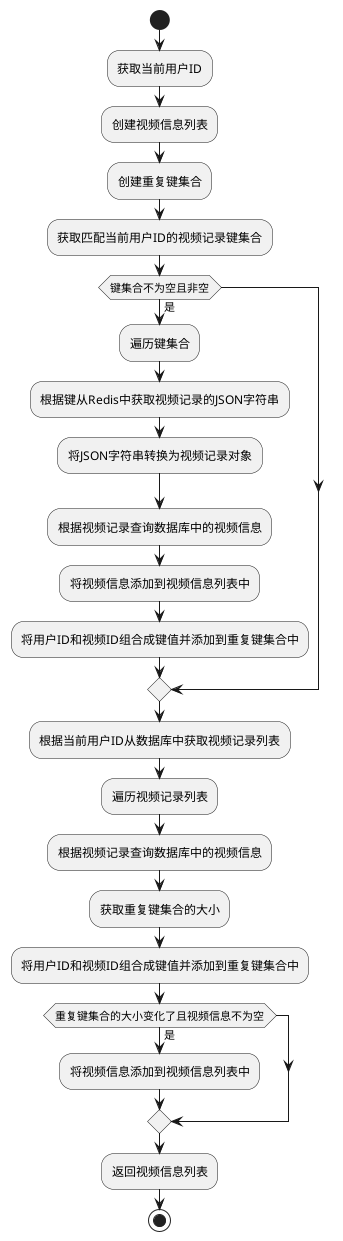 @startuml

start

:获取当前用户ID;
:创建视频信息列表;
:创建重复键集合;
:获取匹配当前用户ID的视频记录键集合;
if (键集合不为空且非空) then (是)
    :遍历键集合;
    :根据键从Redis中获取视频记录的JSON字符串;
    :将JSON字符串转换为视频记录对象;
    :根据视频记录查询数据库中的视频信息;
    :将视频信息添加到视频信息列表中;
    :将用户ID和视频ID组合成键值并添加到重复键集合中;
endif
:根据当前用户ID从数据库中获取视频记录列表;
:遍历视频记录列表;
:根据视频记录查询数据库中的视频信息;
:获取重复键集合的大小;
:将用户ID和视频ID组合成键值并添加到重复键集合中;
if (重复键集合的大小变化了且视频信息不为空) then (是)
    :将视频信息添加到视频信息列表中;
endif
:返回视频信息列表;

stop

@enduml
